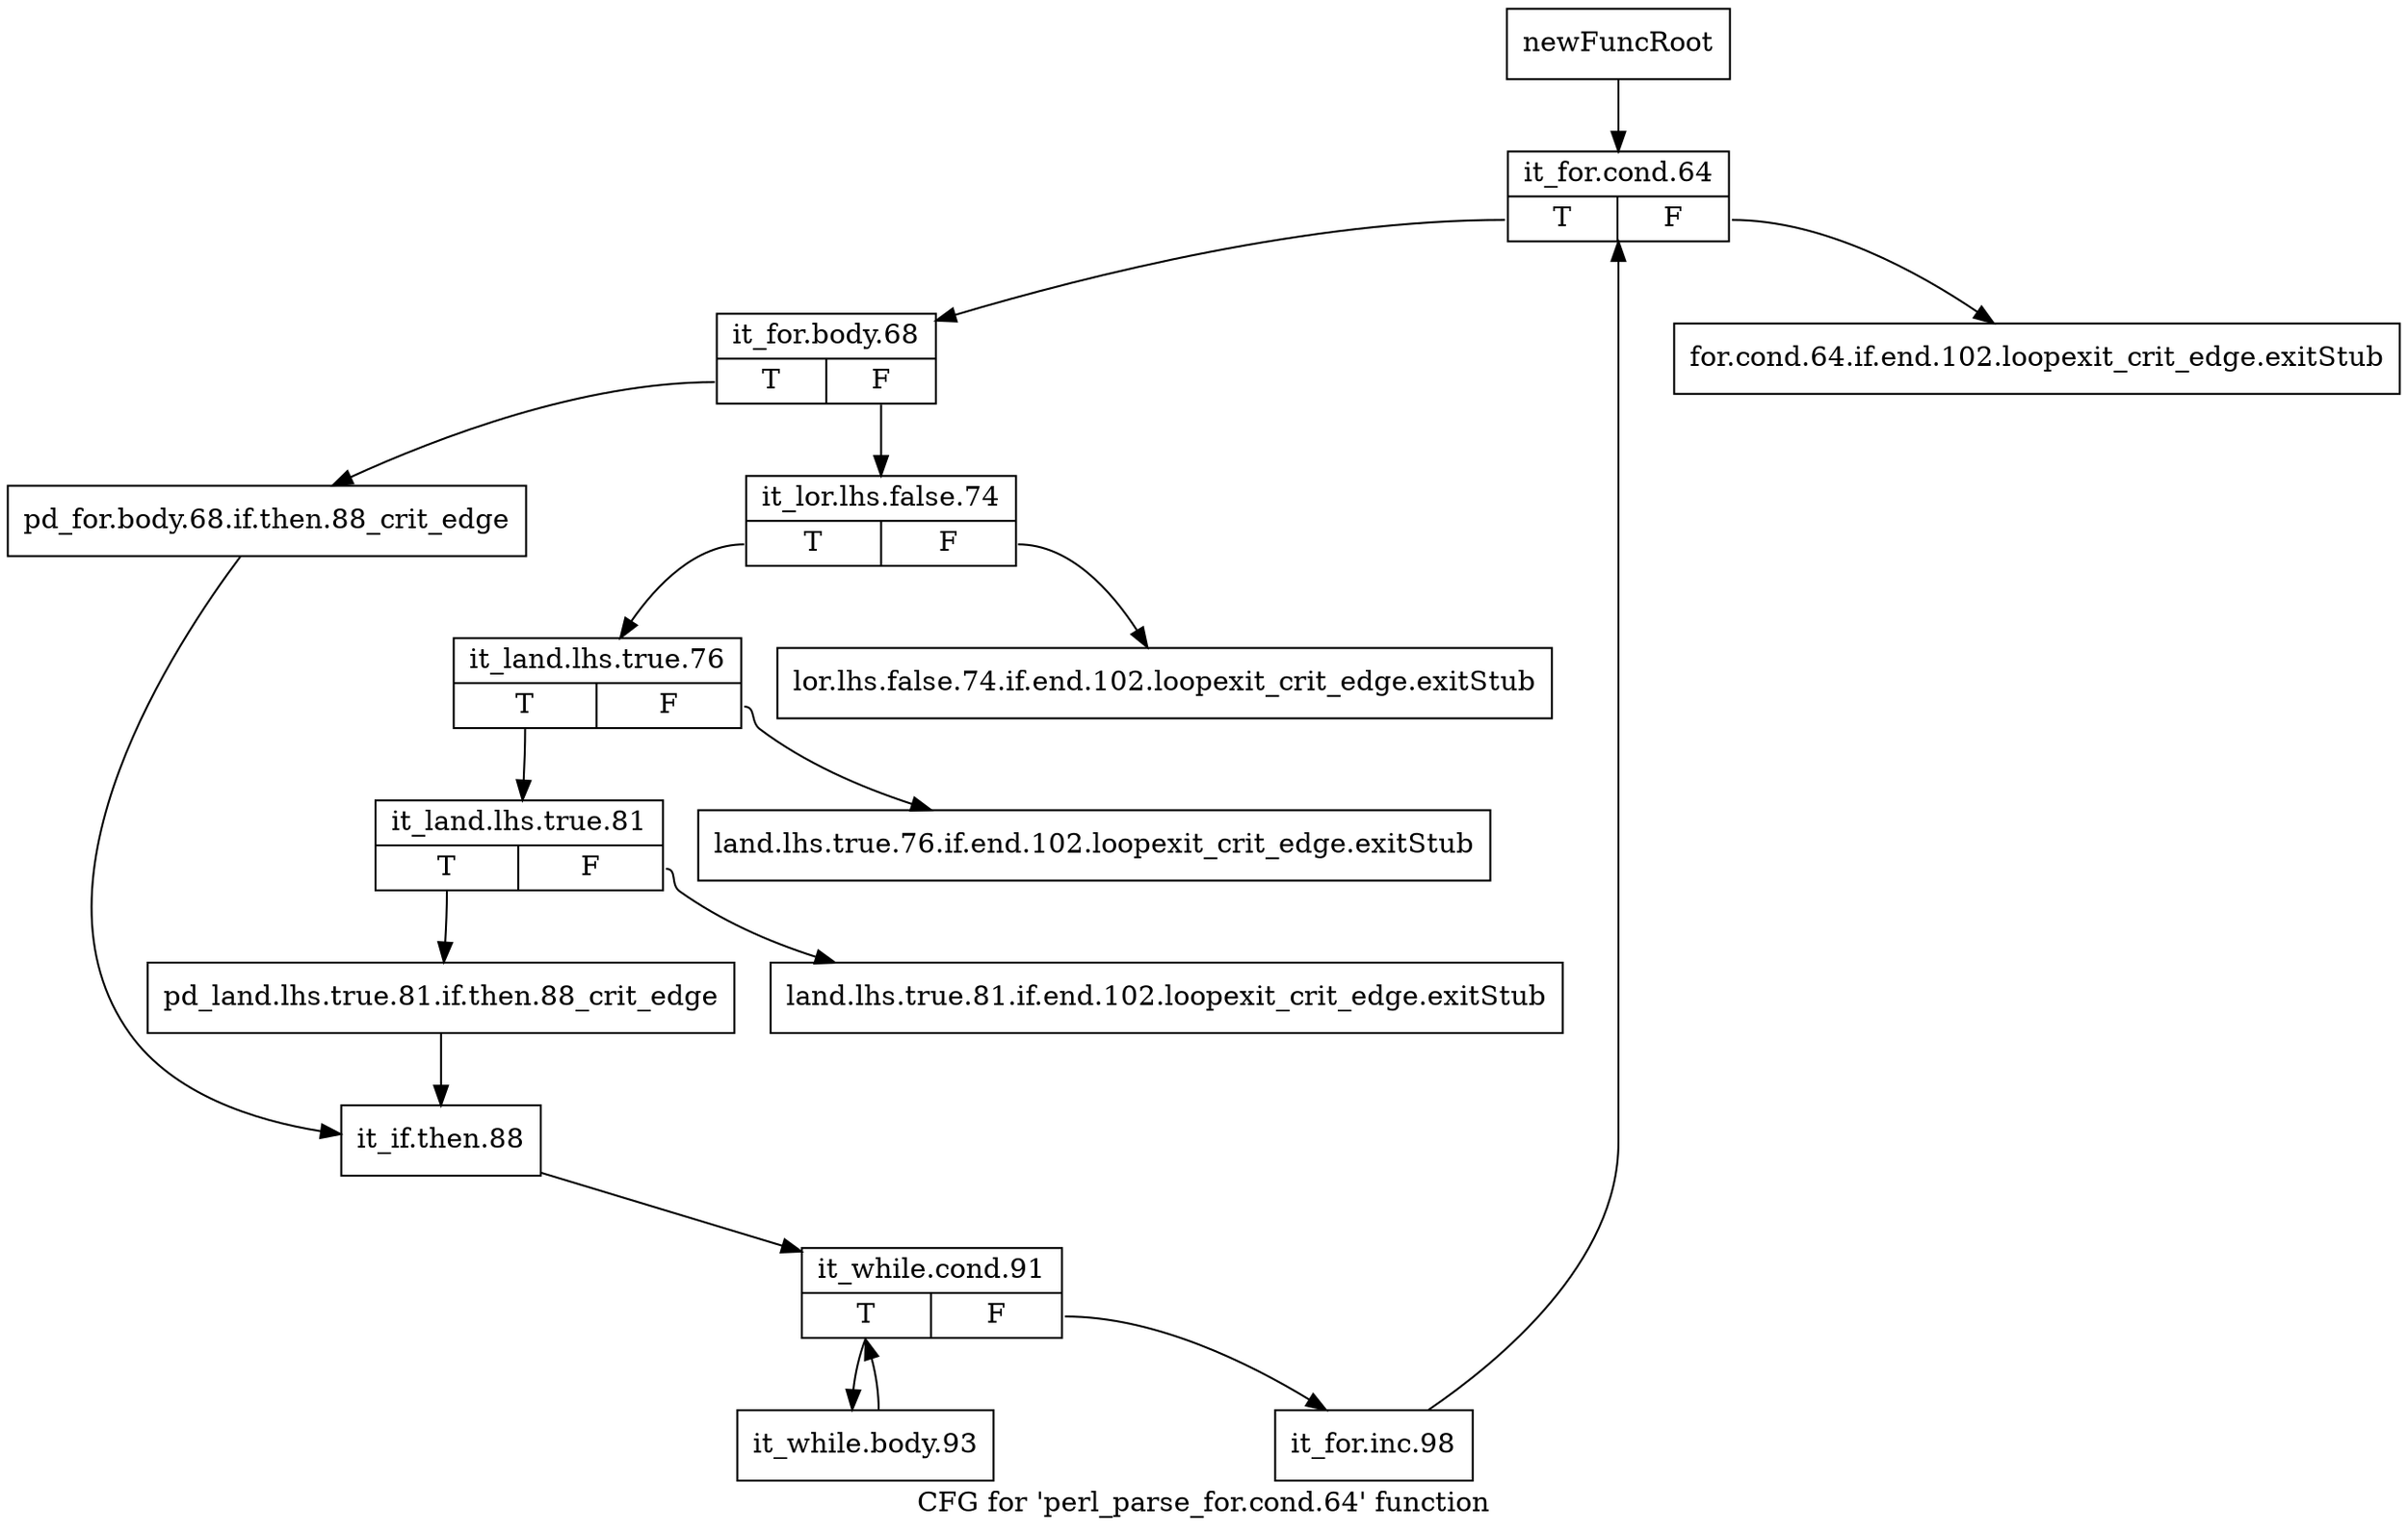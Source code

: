digraph "CFG for 'perl_parse_for.cond.64' function" {
	label="CFG for 'perl_parse_for.cond.64' function";

	Node0x4d36fd0 [shape=record,label="{newFuncRoot}"];
	Node0x4d36fd0 -> Node0x4d37160;
	Node0x4d37020 [shape=record,label="{for.cond.64.if.end.102.loopexit_crit_edge.exitStub}"];
	Node0x4d37070 [shape=record,label="{lor.lhs.false.74.if.end.102.loopexit_crit_edge.exitStub}"];
	Node0x4d370c0 [shape=record,label="{land.lhs.true.76.if.end.102.loopexit_crit_edge.exitStub}"];
	Node0x4d37110 [shape=record,label="{land.lhs.true.81.if.end.102.loopexit_crit_edge.exitStub}"];
	Node0x4d37160 [shape=record,label="{it_for.cond.64|{<s0>T|<s1>F}}"];
	Node0x4d37160:s0 -> Node0x4d371b0;
	Node0x4d37160:s1 -> Node0x4d37020;
	Node0x4d371b0 [shape=record,label="{it_for.body.68|{<s0>T|<s1>F}}"];
	Node0x4d371b0:s0 -> Node0x4d37340;
	Node0x4d371b0:s1 -> Node0x4d37200;
	Node0x4d37200 [shape=record,label="{it_lor.lhs.false.74|{<s0>T|<s1>F}}"];
	Node0x4d37200:s0 -> Node0x4d37250;
	Node0x4d37200:s1 -> Node0x4d37070;
	Node0x4d37250 [shape=record,label="{it_land.lhs.true.76|{<s0>T|<s1>F}}"];
	Node0x4d37250:s0 -> Node0x4d372a0;
	Node0x4d37250:s1 -> Node0x4d370c0;
	Node0x4d372a0 [shape=record,label="{it_land.lhs.true.81|{<s0>T|<s1>F}}"];
	Node0x4d372a0:s0 -> Node0x4d372f0;
	Node0x4d372a0:s1 -> Node0x4d37110;
	Node0x4d372f0 [shape=record,label="{pd_land.lhs.true.81.if.then.88_crit_edge}"];
	Node0x4d372f0 -> Node0x4d37390;
	Node0x4d37340 [shape=record,label="{pd_for.body.68.if.then.88_crit_edge}"];
	Node0x4d37340 -> Node0x4d37390;
	Node0x4d37390 [shape=record,label="{it_if.then.88}"];
	Node0x4d37390 -> Node0x4d373e0;
	Node0x4d373e0 [shape=record,label="{it_while.cond.91|{<s0>T|<s1>F}}"];
	Node0x4d373e0:s0 -> Node0x4d37480;
	Node0x4d373e0:s1 -> Node0x4d37430;
	Node0x4d37430 [shape=record,label="{it_for.inc.98}"];
	Node0x4d37430 -> Node0x4d37160;
	Node0x4d37480 [shape=record,label="{it_while.body.93}"];
	Node0x4d37480 -> Node0x4d373e0;
}
